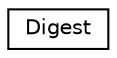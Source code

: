digraph "Graphical Class Hierarchy"
{
  edge [fontname="Helvetica",fontsize="10",labelfontname="Helvetica",labelfontsize="10"];
  node [fontname="Helvetica",fontsize="10",shape=record];
  rankdir="LR";
  Node1 [label="Digest",height=0.2,width=0.4,color="black", fillcolor="white", style="filled",URL="$class_cake_1_1_http_1_1_client_1_1_auth_1_1_digest.html"];
}
